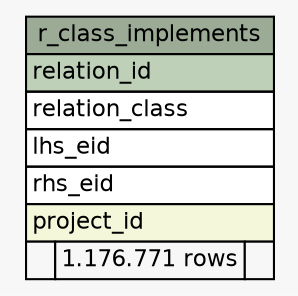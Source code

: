 // dot 2.36.0 on Mac OS X 10.10.3
// SchemaSpy rev 590
digraph "r_class_implements" {
  graph [
    rankdir="RL"
    bgcolor="#f7f7f7"
    nodesep="0.18"
    ranksep="0.46"
    fontname="Helvetica"
    fontsize="11"
  ];
  node [
    fontname="Helvetica"
    fontsize="11"
    shape="plaintext"
  ];
  edge [
    arrowsize="0.8"
  ];
  "r_class_implements" [
    label=<
    <TABLE BORDER="0" CELLBORDER="1" CELLSPACING="0" BGCOLOR="#ffffff">
      <TR><TD COLSPAN="3" BGCOLOR="#9bab96" ALIGN="CENTER">r_class_implements</TD></TR>
      <TR><TD PORT="relation_id" COLSPAN="3" BGCOLOR="#bed1b8" ALIGN="LEFT">relation_id</TD></TR>
      <TR><TD PORT="relation_class" COLSPAN="3" ALIGN="LEFT">relation_class</TD></TR>
      <TR><TD PORT="lhs_eid" COLSPAN="3" ALIGN="LEFT">lhs_eid</TD></TR>
      <TR><TD PORT="rhs_eid" COLSPAN="3" ALIGN="LEFT">rhs_eid</TD></TR>
      <TR><TD PORT="project_id" COLSPAN="3" BGCOLOR="#f4f7da" ALIGN="LEFT">project_id</TD></TR>
      <TR><TD ALIGN="LEFT" BGCOLOR="#f7f7f7">  </TD><TD ALIGN="RIGHT" BGCOLOR="#f7f7f7">1.176.771 rows</TD><TD ALIGN="RIGHT" BGCOLOR="#f7f7f7">  </TD></TR>
    </TABLE>>
    URL="tables/r_class_implements.html"
    tooltip="r_class_implements"
  ];
}
